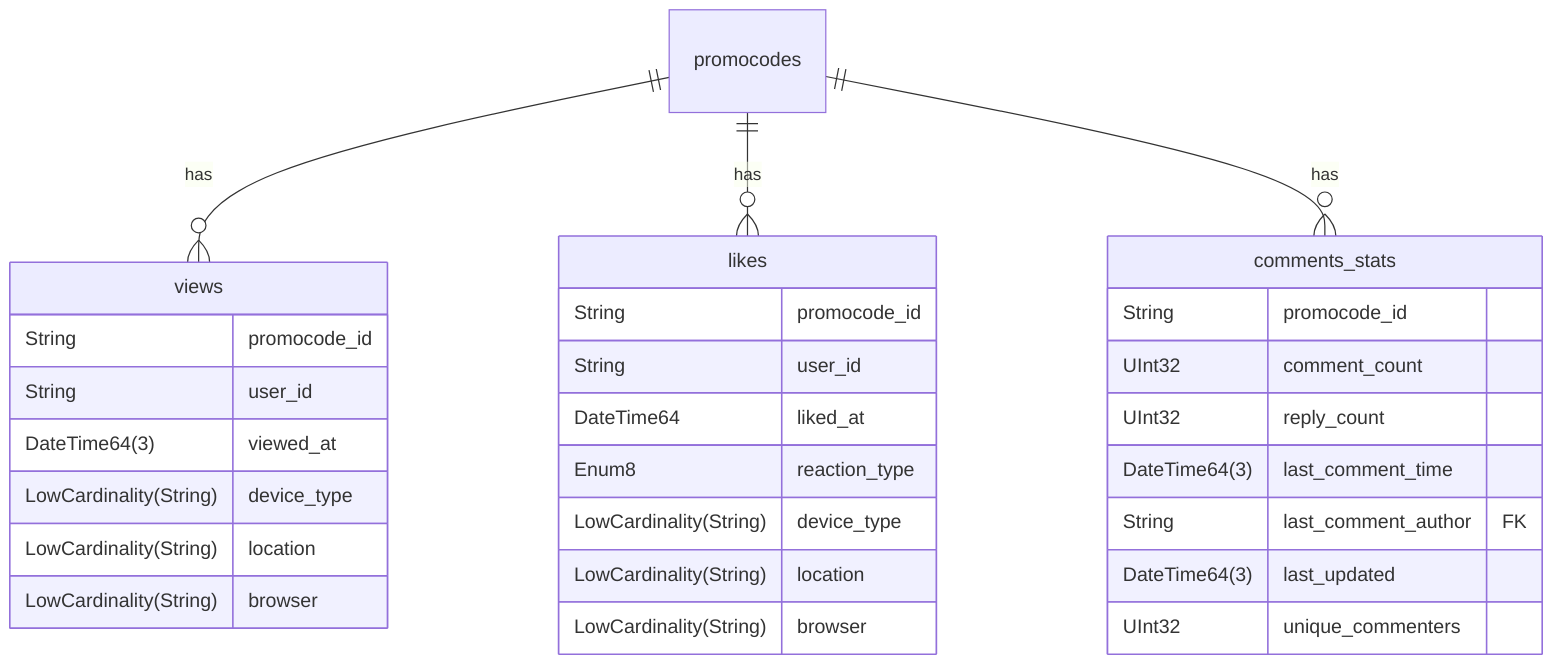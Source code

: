 erDiagram
    promocodes ||--o{ views : "has"
    promocodes ||--o{ likes : "has"
    promocodes ||--o{ comments_stats : "has"

    views {
        String promocode_id
        String user_id
        DateTime64(3) viewed_at
        LowCardinality(String) device_type
        LowCardinality(String) location
        LowCardinality(String) browser
    }

    likes {
        String promocode_id
        String user_id
        DateTime64 liked_at
        Enum8 reaction_type
        LowCardinality(String) device_type
        LowCardinality(String) location
        LowCardinality(String) browser
    }

    comments_stats {
        String promocode_id
        UInt32 comment_count
        UInt32 reply_count
        DateTime64(3) last_comment_time
        String last_comment_author FK
        DateTime64(3) last_updated
        UInt32 unique_commenters
    }